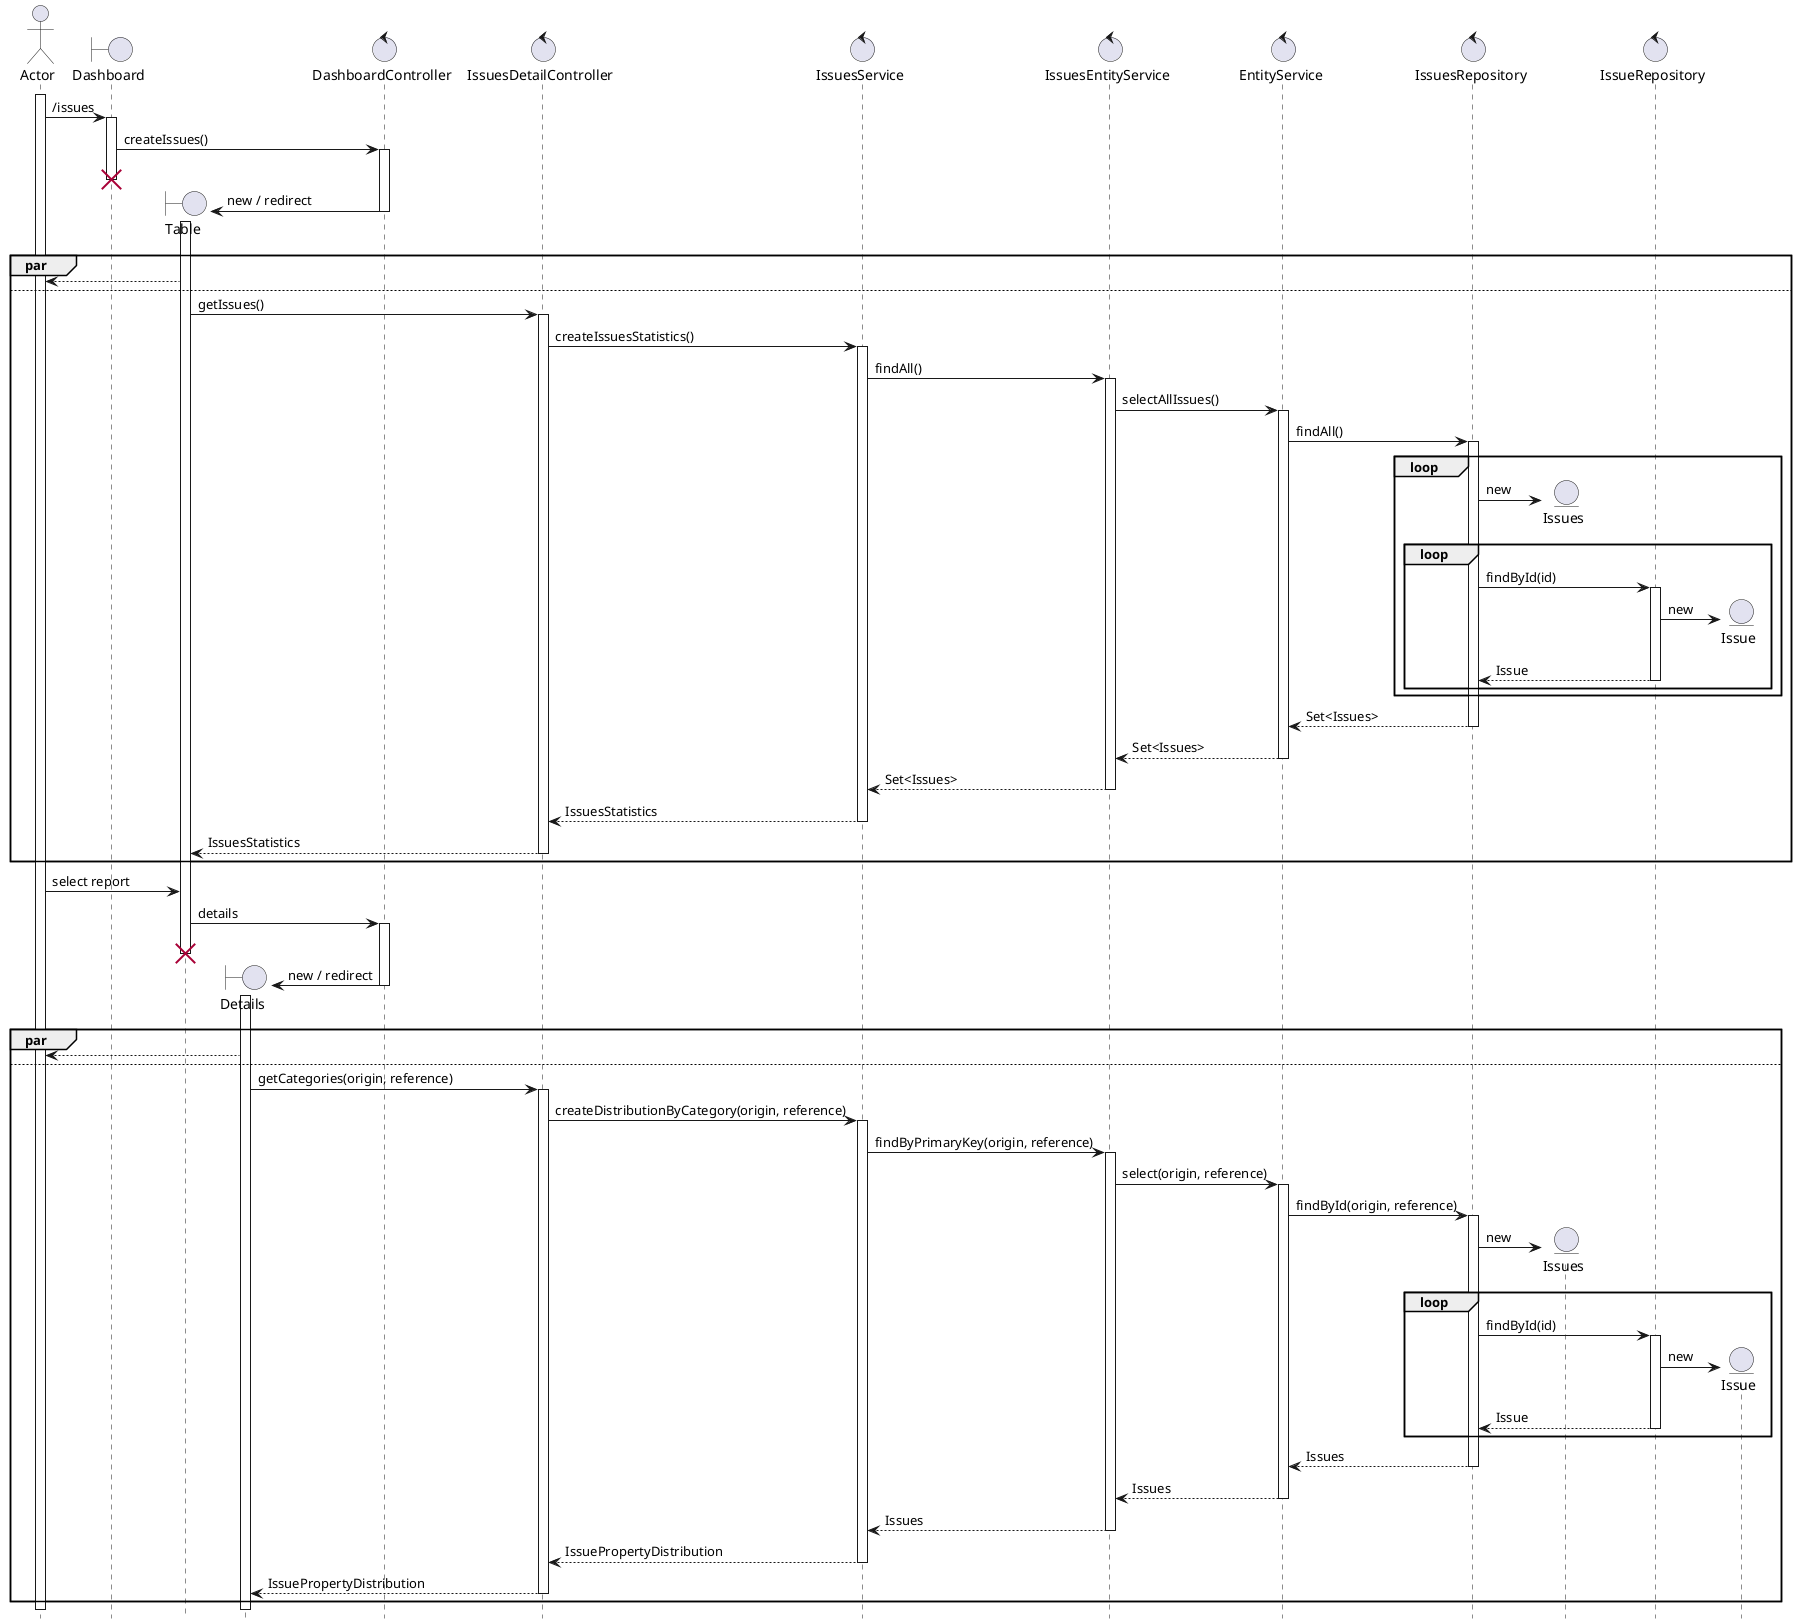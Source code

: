 @startuml

hide footbox

actor Actor
activate Actor

boundary Dashboard
boundary Table
boundary Details

control DashboardController
control IssuesDetailController
control IssuesService
control IssuesEntityService
control EntityService
control IssuesRepository
entity Issues
control IssueRepository
entity Issue

Actor -> Dashboard: /issues
activate Dashboard

Dashboard -> DashboardController : createIssues()
activate DashboardController
destroy Dashboard

create Table
DashboardController -> Table: new / redirect
activate Table
deactivate DashboardController

par

    Actor <-- Table

else 

    Table -> IssuesDetailController : getIssues()
    activate IssuesDetailController
    IssuesDetailController -> IssuesService : createIssuesStatistics()
    activate IssuesService
    
    IssuesService -> IssuesEntityService : findAll()
    activate IssuesEntityService
    
    IssuesEntityService -> EntityService : selectAllIssues()
    activate EntityService
    
    EntityService -> IssuesRepository : findAll()
    activate IssuesRepository
    
    loop
        create Issues
        IssuesRepository -> Issues : new
        
        loop
            IssuesRepository -> IssueRepository : findById(id)
            activate IssueRepository
            create Issue
            IssueRepository -> Issue : new
            IssuesRepository <-- IssueRepository : Issue
            deactivate IssueRepository
        end
    
    end
    EntityService <-- IssuesRepository : Set<Issues>
    deactivate IssuesRepository
    
    IssuesEntityService <-- EntityService : Set<Issues>
    deactivate EntityService
    
    IssuesService <-- IssuesEntityService : Set<Issues>
    deactivate IssuesEntityService
    
    IssuesDetailController <-- IssuesService : IssuesStatistics
    deactivate IssuesService
    Table <-- IssuesDetailController : IssuesStatistics
    deactivate IssuesDetailController
end

Actor -> Table: select report

Table -> DashboardController : details
activate DashboardController
destroy Table

create Details
DashboardController -> Details: new / redirect
activate Details
deactivate DashboardController

par

    Actor <-- Details

else 

    Details -> IssuesDetailController : getCategories(origin, reference)
    activate IssuesDetailController
    
    IssuesDetailController -> IssuesService : createDistributionByCategory(origin, reference)
    activate IssuesService
    
    IssuesService -> IssuesEntityService : findByPrimaryKey(origin, reference)
    activate IssuesEntityService
    
    IssuesEntityService -> EntityService : select(origin, reference)
    activate EntityService
    
    EntityService -> IssuesRepository : findById(origin, reference)
    activate IssuesRepository
    
    create Issues
    IssuesRepository -> Issues : new
        loop
            IssuesRepository -> IssueRepository : findById(id)
            activate IssueRepository
            create Issue
            IssueRepository -> Issue : new
            IssuesRepository <-- IssueRepository : Issue
            deactivate IssueRepository
        end
    EntityService <-- IssuesRepository : Issues
    
    deactivate IssuesRepository
    
    IssuesEntityService <-- EntityService : Issues
    deactivate EntityService
    
    IssuesService <-- IssuesEntityService : Issues
    deactivate IssuesEntityService
    
    IssuesDetailController <-- IssuesService : IssuePropertyDistribution
    deactivate IssuesService
    Details <-- IssuesDetailController : IssuePropertyDistribution
    deactivate IssuesDetailController
end


@enduml